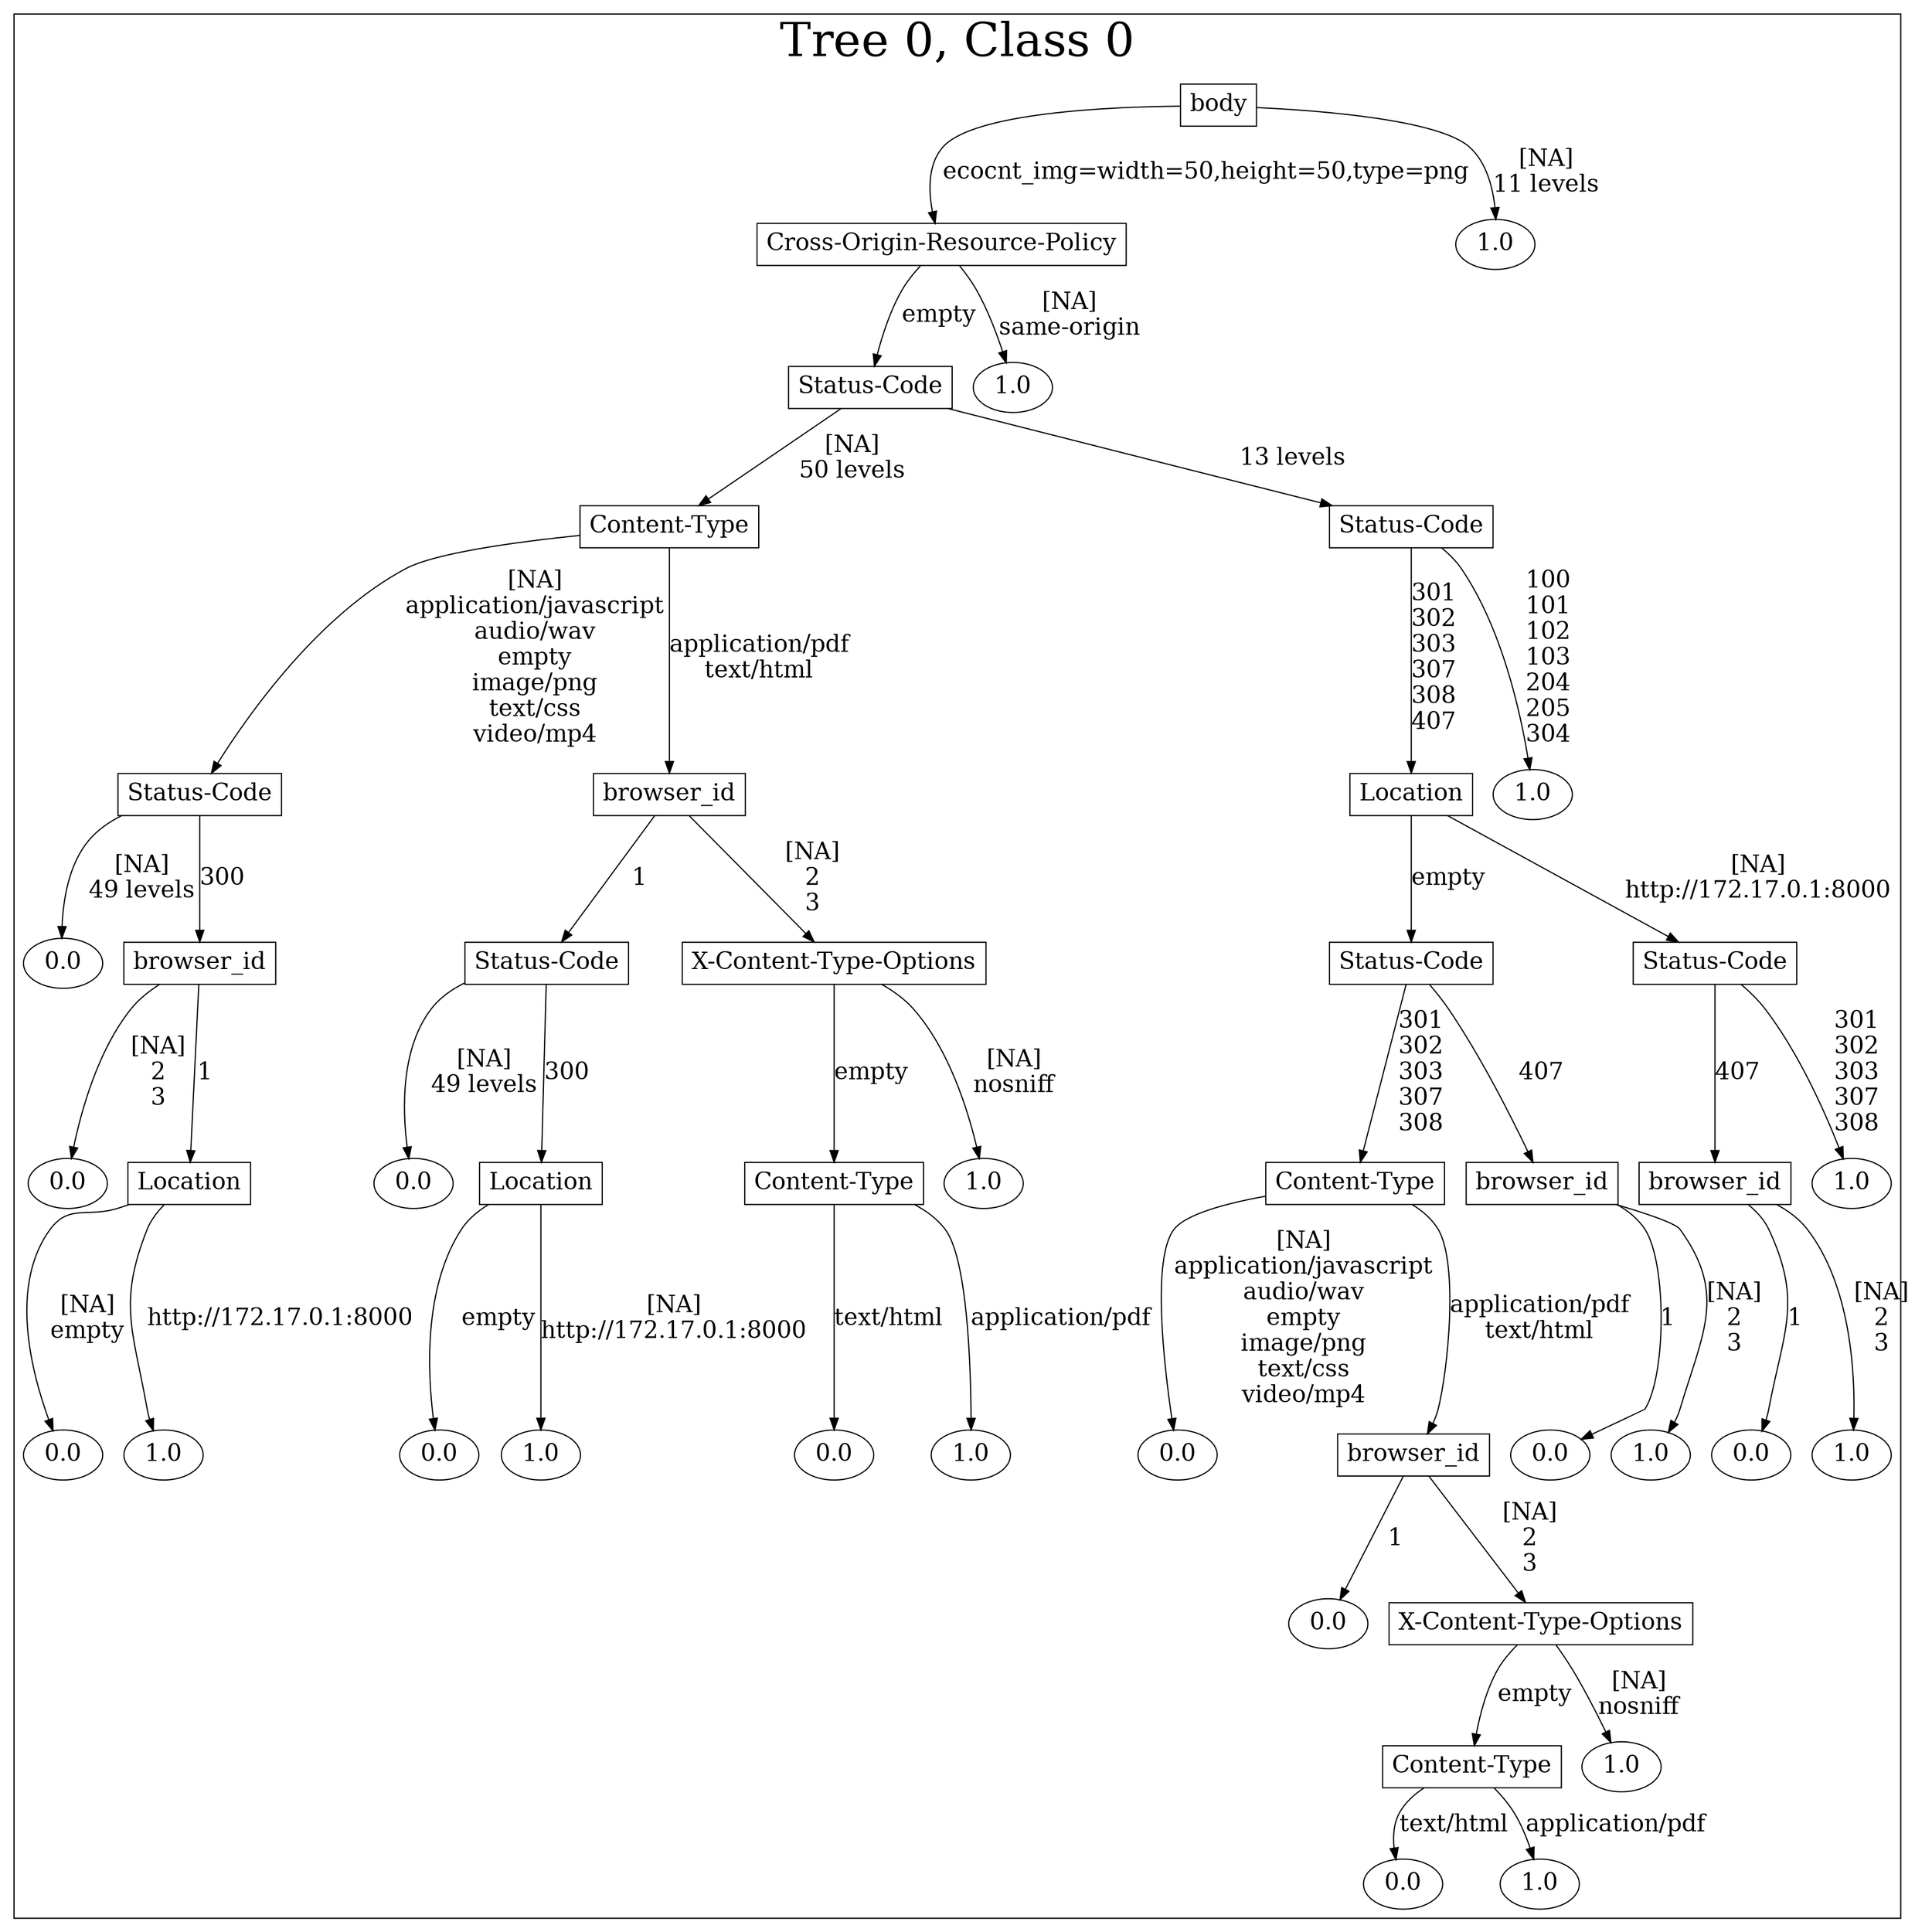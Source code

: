 /*
Generated by:
    http://https://github.com/h2oai/h2o-3/tree/master/h2o-genmodel/src/main/java/hex/genmodel/tools/PrintMojo.java
*/

/*
On a mac:

$ brew install graphviz
$ dot -Tpng file.gv -o file.png
$ open file.png
*/

digraph G {

subgraph cluster_0 {
/* Nodes */

/* Level 0 */
{
"SG_0_Node_0" [shape=box, fontsize=20, label="body"]
}

/* Level 1 */
{
"SG_0_Node_1" [shape=box, fontsize=20, label="Cross-Origin-Resource-Policy"]
"SG_0_Node_22" [fontsize=20, label="1.0"]
}

/* Level 2 */
{
"SG_0_Node_2" [shape=box, fontsize=20, label="Status-Code"]
"SG_0_Node_23" [fontsize=20, label="1.0"]
}

/* Level 3 */
{
"SG_0_Node_3" [shape=box, fontsize=20, label="Content-Type"]
"SG_0_Node_4" [shape=box, fontsize=20, label="Status-Code"]
}

/* Level 4 */
{
"SG_0_Node_5" [shape=box, fontsize=20, label="Status-Code"]
"SG_0_Node_6" [shape=box, fontsize=20, label="browser_id"]
"SG_0_Node_7" [shape=box, fontsize=20, label="Location"]
"SG_0_Node_24" [fontsize=20, label="1.0"]
}

/* Level 5 */
{
"SG_0_Node_25" [fontsize=20, label="0.0"]
"SG_0_Node_8" [shape=box, fontsize=20, label="browser_id"]
"SG_0_Node_9" [shape=box, fontsize=20, label="Status-Code"]
"SG_0_Node_10" [shape=box, fontsize=20, label="X-Content-Type-Options"]
"SG_0_Node_11" [shape=box, fontsize=20, label="Status-Code"]
"SG_0_Node_12" [shape=box, fontsize=20, label="Status-Code"]
}

/* Level 6 */
{
"SG_0_Node_26" [fontsize=20, label="0.0"]
"SG_0_Node_13" [shape=box, fontsize=20, label="Location"]
"SG_0_Node_27" [fontsize=20, label="0.0"]
"SG_0_Node_14" [shape=box, fontsize=20, label="Location"]
"SG_0_Node_15" [shape=box, fontsize=20, label="Content-Type"]
"SG_0_Node_28" [fontsize=20, label="1.0"]
"SG_0_Node_16" [shape=box, fontsize=20, label="Content-Type"]
"SG_0_Node_17" [shape=box, fontsize=20, label="browser_id"]
"SG_0_Node_18" [shape=box, fontsize=20, label="browser_id"]
"SG_0_Node_29" [fontsize=20, label="1.0"]
}

/* Level 7 */
{
"SG_0_Node_30" [fontsize=20, label="0.0"]
"SG_0_Node_31" [fontsize=20, label="1.0"]
"SG_0_Node_32" [fontsize=20, label="0.0"]
"SG_0_Node_33" [fontsize=20, label="1.0"]
"SG_0_Node_34" [fontsize=20, label="0.0"]
"SG_0_Node_35" [fontsize=20, label="1.0"]
"SG_0_Node_36" [fontsize=20, label="0.0"]
"SG_0_Node_19" [shape=box, fontsize=20, label="browser_id"]
"SG_0_Node_37" [fontsize=20, label="0.0"]
"SG_0_Node_38" [fontsize=20, label="1.0"]
"SG_0_Node_39" [fontsize=20, label="0.0"]
"SG_0_Node_40" [fontsize=20, label="1.0"]
}

/* Level 8 */
{
"SG_0_Node_41" [fontsize=20, label="0.0"]
"SG_0_Node_20" [shape=box, fontsize=20, label="X-Content-Type-Options"]
}

/* Level 9 */
{
"SG_0_Node_21" [shape=box, fontsize=20, label="Content-Type"]
"SG_0_Node_42" [fontsize=20, label="1.0"]
}

/* Level 10 */
{
"SG_0_Node_43" [fontsize=20, label="0.0"]
"SG_0_Node_44" [fontsize=20, label="1.0"]
}

/* Edges */
"SG_0_Node_0" -> "SG_0_Node_1" [fontsize=20, label="ecocnt_img=width=50,height=50,type=png
"]
"SG_0_Node_0" -> "SG_0_Node_22" [fontsize=20, label="[NA]
11 levels
"]
"SG_0_Node_1" -> "SG_0_Node_2" [fontsize=20, label="empty
"]
"SG_0_Node_1" -> "SG_0_Node_23" [fontsize=20, label="[NA]
same-origin
"]
"SG_0_Node_2" -> "SG_0_Node_3" [fontsize=20, label="[NA]
50 levels
"]
"SG_0_Node_2" -> "SG_0_Node_4" [fontsize=20, label="13 levels
"]
"SG_0_Node_4" -> "SG_0_Node_7" [fontsize=20, label="301
302
303
307
308
407
"]
"SG_0_Node_4" -> "SG_0_Node_24" [fontsize=20, label="100
101
102
103
204
205
304
"]
"SG_0_Node_7" -> "SG_0_Node_11" [fontsize=20, label="empty
"]
"SG_0_Node_7" -> "SG_0_Node_12" [fontsize=20, label="[NA]
http://172.17.0.1:8000
"]
"SG_0_Node_12" -> "SG_0_Node_18" [fontsize=20, label="407
"]
"SG_0_Node_12" -> "SG_0_Node_29" [fontsize=20, label="301
302
303
307
308
"]
"SG_0_Node_18" -> "SG_0_Node_39" [fontsize=20, label="1
"]
"SG_0_Node_18" -> "SG_0_Node_40" [fontsize=20, label="[NA]
2
3
"]
"SG_0_Node_11" -> "SG_0_Node_16" [fontsize=20, label="301
302
303
307
308
"]
"SG_0_Node_11" -> "SG_0_Node_17" [fontsize=20, label="407
"]
"SG_0_Node_17" -> "SG_0_Node_37" [fontsize=20, label="1
"]
"SG_0_Node_17" -> "SG_0_Node_38" [fontsize=20, label="[NA]
2
3
"]
"SG_0_Node_16" -> "SG_0_Node_36" [fontsize=20, label="[NA]
application/javascript
audio/wav
empty
image/png
text/css
video/mp4
"]
"SG_0_Node_16" -> "SG_0_Node_19" [fontsize=20, label="application/pdf
text/html
"]
"SG_0_Node_19" -> "SG_0_Node_41" [fontsize=20, label="1
"]
"SG_0_Node_19" -> "SG_0_Node_20" [fontsize=20, label="[NA]
2
3
"]
"SG_0_Node_20" -> "SG_0_Node_21" [fontsize=20, label="empty
"]
"SG_0_Node_20" -> "SG_0_Node_42" [fontsize=20, label="[NA]
nosniff
"]
"SG_0_Node_21" -> "SG_0_Node_43" [fontsize=20, label="text/html
"]
"SG_0_Node_21" -> "SG_0_Node_44" [fontsize=20, label="application/pdf
"]
"SG_0_Node_3" -> "SG_0_Node_5" [fontsize=20, label="[NA]
application/javascript
audio/wav
empty
image/png
text/css
video/mp4
"]
"SG_0_Node_3" -> "SG_0_Node_6" [fontsize=20, label="application/pdf
text/html
"]
"SG_0_Node_6" -> "SG_0_Node_9" [fontsize=20, label="1
"]
"SG_0_Node_6" -> "SG_0_Node_10" [fontsize=20, label="[NA]
2
3
"]
"SG_0_Node_10" -> "SG_0_Node_15" [fontsize=20, label="empty
"]
"SG_0_Node_10" -> "SG_0_Node_28" [fontsize=20, label="[NA]
nosniff
"]
"SG_0_Node_15" -> "SG_0_Node_34" [fontsize=20, label="text/html
"]
"SG_0_Node_15" -> "SG_0_Node_35" [fontsize=20, label="application/pdf
"]
"SG_0_Node_9" -> "SG_0_Node_27" [fontsize=20, label="[NA]
49 levels
"]
"SG_0_Node_9" -> "SG_0_Node_14" [fontsize=20, label="300
"]
"SG_0_Node_14" -> "SG_0_Node_32" [fontsize=20, label="empty
"]
"SG_0_Node_14" -> "SG_0_Node_33" [fontsize=20, label="[NA]
http://172.17.0.1:8000
"]
"SG_0_Node_5" -> "SG_0_Node_25" [fontsize=20, label="[NA]
49 levels
"]
"SG_0_Node_5" -> "SG_0_Node_8" [fontsize=20, label="300
"]
"SG_0_Node_8" -> "SG_0_Node_26" [fontsize=20, label="[NA]
2
3
"]
"SG_0_Node_8" -> "SG_0_Node_13" [fontsize=20, label="1
"]
"SG_0_Node_13" -> "SG_0_Node_30" [fontsize=20, label="[NA]
empty
"]
"SG_0_Node_13" -> "SG_0_Node_31" [fontsize=20, label="http://172.17.0.1:8000
"]

fontsize=40
label="Tree 0, Class 0"
}

}

